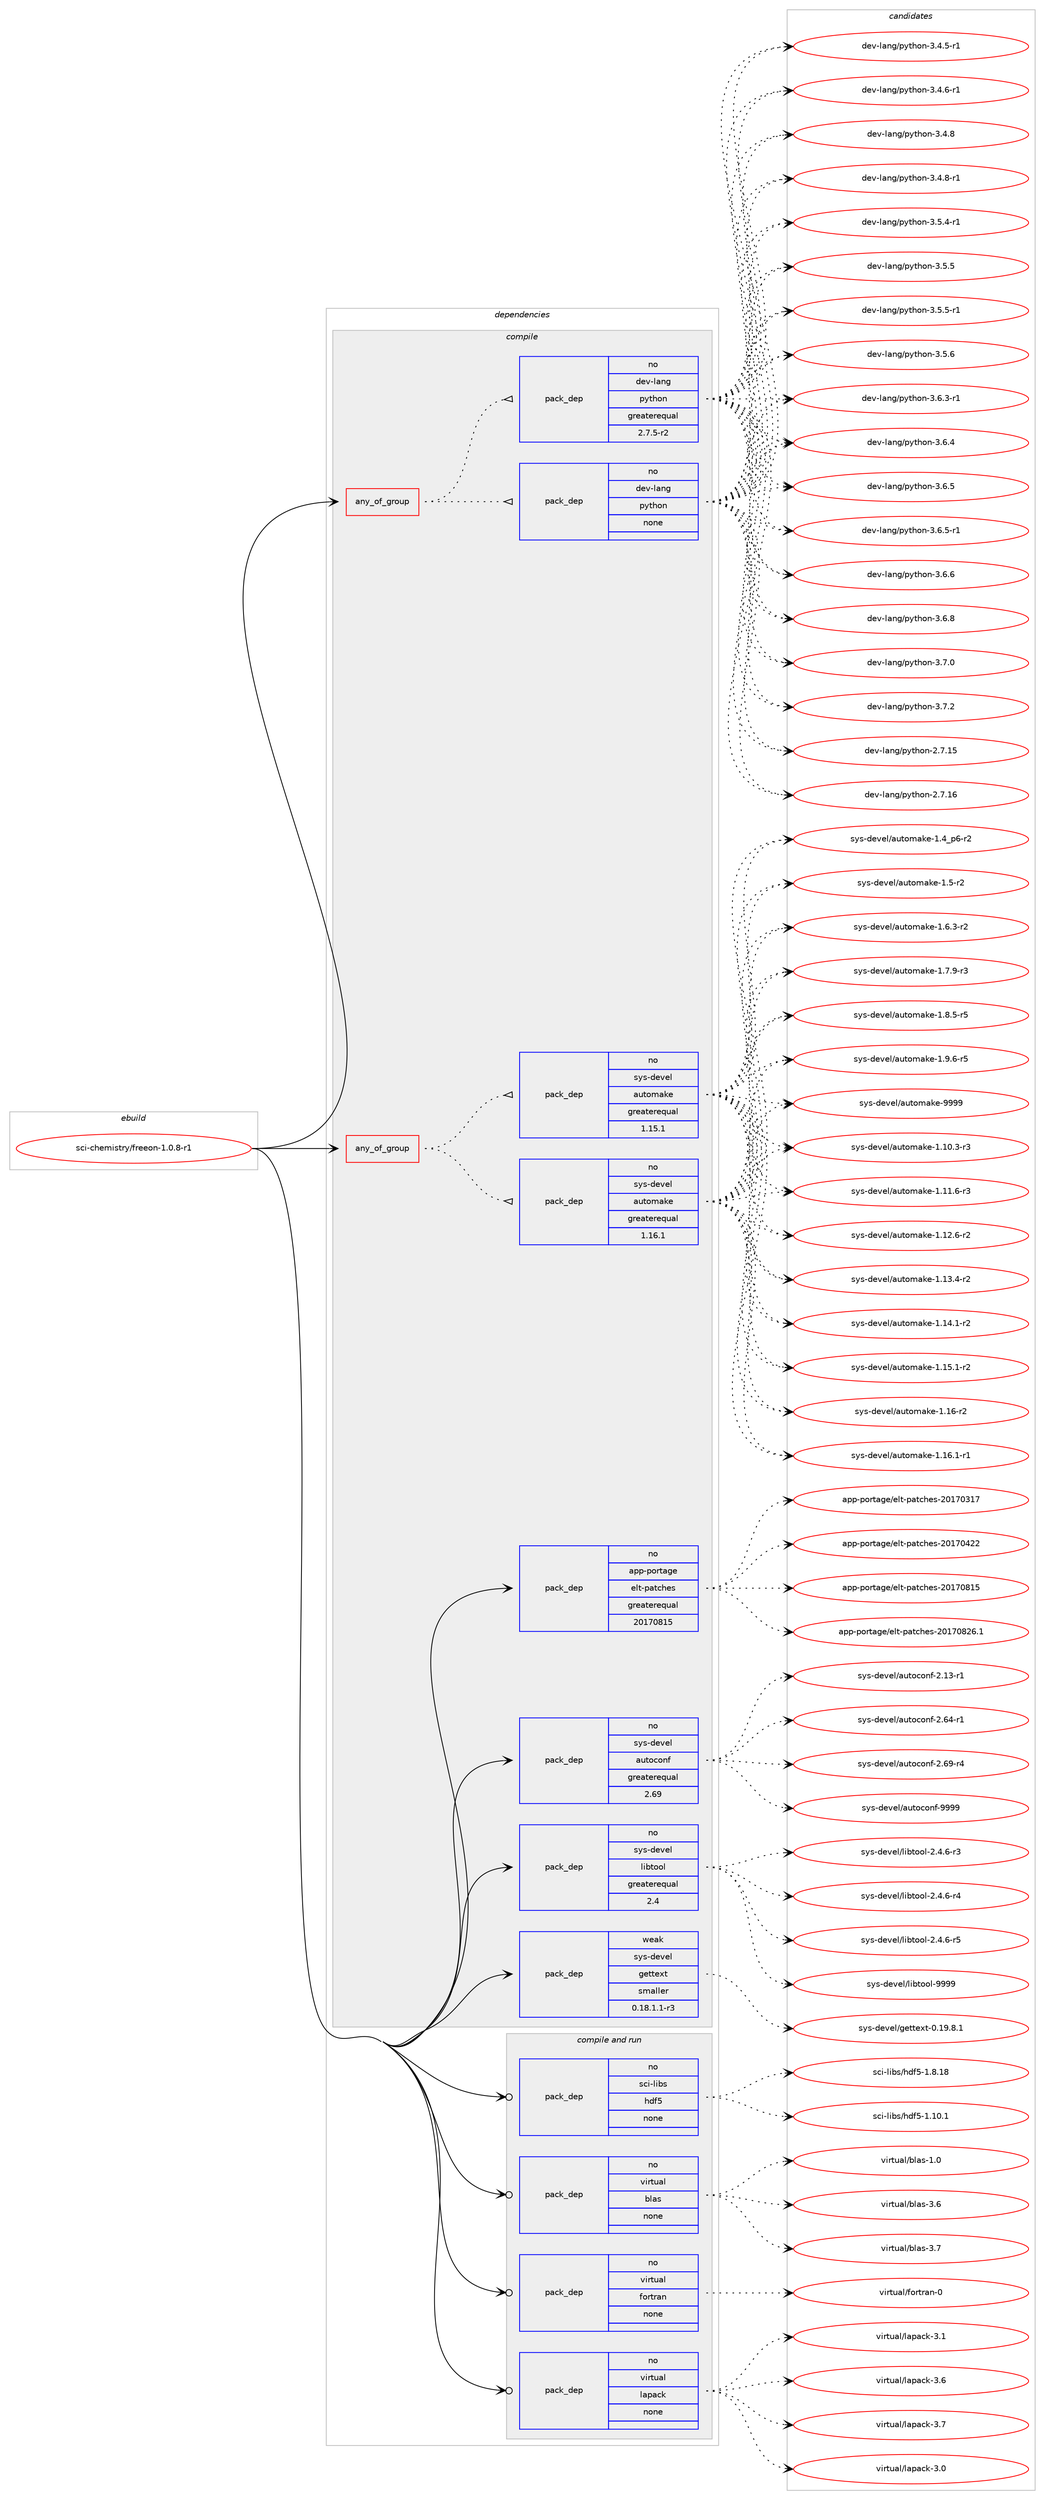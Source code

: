 digraph prolog {

# *************
# Graph options
# *************

newrank=true;
concentrate=true;
compound=true;
graph [rankdir=LR,fontname=Helvetica,fontsize=10,ranksep=1.5];#, ranksep=2.5, nodesep=0.2];
edge  [arrowhead=vee];
node  [fontname=Helvetica,fontsize=10];

# **********
# The ebuild
# **********

subgraph cluster_leftcol {
color=gray;
rank=same;
label=<<i>ebuild</i>>;
id [label="sci-chemistry/freeon-1.0.8-r1", color=red, width=4, href="../sci-chemistry/freeon-1.0.8-r1.svg"];
}

# ****************
# The dependencies
# ****************

subgraph cluster_midcol {
color=gray;
label=<<i>dependencies</i>>;
subgraph cluster_compile {
fillcolor="#eeeeee";
style=filled;
label=<<i>compile</i>>;
subgraph any26792 {
dependency1687741 [label=<<TABLE BORDER="0" CELLBORDER="1" CELLSPACING="0" CELLPADDING="4"><TR><TD CELLPADDING="10">any_of_group</TD></TR></TABLE>>, shape=none, color=red];subgraph pack1207793 {
dependency1687742 [label=<<TABLE BORDER="0" CELLBORDER="1" CELLSPACING="0" CELLPADDING="4" WIDTH="220"><TR><TD ROWSPAN="6" CELLPADDING="30">pack_dep</TD></TR><TR><TD WIDTH="110">no</TD></TR><TR><TD>dev-lang</TD></TR><TR><TD>python</TD></TR><TR><TD>none</TD></TR><TR><TD></TD></TR></TABLE>>, shape=none, color=blue];
}
dependency1687741:e -> dependency1687742:w [weight=20,style="dotted",arrowhead="oinv"];
subgraph pack1207794 {
dependency1687743 [label=<<TABLE BORDER="0" CELLBORDER="1" CELLSPACING="0" CELLPADDING="4" WIDTH="220"><TR><TD ROWSPAN="6" CELLPADDING="30">pack_dep</TD></TR><TR><TD WIDTH="110">no</TD></TR><TR><TD>dev-lang</TD></TR><TR><TD>python</TD></TR><TR><TD>greaterequal</TD></TR><TR><TD>2.7.5-r2</TD></TR></TABLE>>, shape=none, color=blue];
}
dependency1687741:e -> dependency1687743:w [weight=20,style="dotted",arrowhead="oinv"];
}
id:e -> dependency1687741:w [weight=20,style="solid",arrowhead="vee"];
subgraph any26793 {
dependency1687744 [label=<<TABLE BORDER="0" CELLBORDER="1" CELLSPACING="0" CELLPADDING="4"><TR><TD CELLPADDING="10">any_of_group</TD></TR></TABLE>>, shape=none, color=red];subgraph pack1207795 {
dependency1687745 [label=<<TABLE BORDER="0" CELLBORDER="1" CELLSPACING="0" CELLPADDING="4" WIDTH="220"><TR><TD ROWSPAN="6" CELLPADDING="30">pack_dep</TD></TR><TR><TD WIDTH="110">no</TD></TR><TR><TD>sys-devel</TD></TR><TR><TD>automake</TD></TR><TR><TD>greaterequal</TD></TR><TR><TD>1.16.1</TD></TR></TABLE>>, shape=none, color=blue];
}
dependency1687744:e -> dependency1687745:w [weight=20,style="dotted",arrowhead="oinv"];
subgraph pack1207796 {
dependency1687746 [label=<<TABLE BORDER="0" CELLBORDER="1" CELLSPACING="0" CELLPADDING="4" WIDTH="220"><TR><TD ROWSPAN="6" CELLPADDING="30">pack_dep</TD></TR><TR><TD WIDTH="110">no</TD></TR><TR><TD>sys-devel</TD></TR><TR><TD>automake</TD></TR><TR><TD>greaterequal</TD></TR><TR><TD>1.15.1</TD></TR></TABLE>>, shape=none, color=blue];
}
dependency1687744:e -> dependency1687746:w [weight=20,style="dotted",arrowhead="oinv"];
}
id:e -> dependency1687744:w [weight=20,style="solid",arrowhead="vee"];
subgraph pack1207797 {
dependency1687747 [label=<<TABLE BORDER="0" CELLBORDER="1" CELLSPACING="0" CELLPADDING="4" WIDTH="220"><TR><TD ROWSPAN="6" CELLPADDING="30">pack_dep</TD></TR><TR><TD WIDTH="110">no</TD></TR><TR><TD>app-portage</TD></TR><TR><TD>elt-patches</TD></TR><TR><TD>greaterequal</TD></TR><TR><TD>20170815</TD></TR></TABLE>>, shape=none, color=blue];
}
id:e -> dependency1687747:w [weight=20,style="solid",arrowhead="vee"];
subgraph pack1207798 {
dependency1687748 [label=<<TABLE BORDER="0" CELLBORDER="1" CELLSPACING="0" CELLPADDING="4" WIDTH="220"><TR><TD ROWSPAN="6" CELLPADDING="30">pack_dep</TD></TR><TR><TD WIDTH="110">no</TD></TR><TR><TD>sys-devel</TD></TR><TR><TD>autoconf</TD></TR><TR><TD>greaterequal</TD></TR><TR><TD>2.69</TD></TR></TABLE>>, shape=none, color=blue];
}
id:e -> dependency1687748:w [weight=20,style="solid",arrowhead="vee"];
subgraph pack1207799 {
dependency1687749 [label=<<TABLE BORDER="0" CELLBORDER="1" CELLSPACING="0" CELLPADDING="4" WIDTH="220"><TR><TD ROWSPAN="6" CELLPADDING="30">pack_dep</TD></TR><TR><TD WIDTH="110">no</TD></TR><TR><TD>sys-devel</TD></TR><TR><TD>libtool</TD></TR><TR><TD>greaterequal</TD></TR><TR><TD>2.4</TD></TR></TABLE>>, shape=none, color=blue];
}
id:e -> dependency1687749:w [weight=20,style="solid",arrowhead="vee"];
subgraph pack1207800 {
dependency1687750 [label=<<TABLE BORDER="0" CELLBORDER="1" CELLSPACING="0" CELLPADDING="4" WIDTH="220"><TR><TD ROWSPAN="6" CELLPADDING="30">pack_dep</TD></TR><TR><TD WIDTH="110">weak</TD></TR><TR><TD>sys-devel</TD></TR><TR><TD>gettext</TD></TR><TR><TD>smaller</TD></TR><TR><TD>0.18.1.1-r3</TD></TR></TABLE>>, shape=none, color=blue];
}
id:e -> dependency1687750:w [weight=20,style="solid",arrowhead="vee"];
}
subgraph cluster_compileandrun {
fillcolor="#eeeeee";
style=filled;
label=<<i>compile and run</i>>;
subgraph pack1207801 {
dependency1687751 [label=<<TABLE BORDER="0" CELLBORDER="1" CELLSPACING="0" CELLPADDING="4" WIDTH="220"><TR><TD ROWSPAN="6" CELLPADDING="30">pack_dep</TD></TR><TR><TD WIDTH="110">no</TD></TR><TR><TD>sci-libs</TD></TR><TR><TD>hdf5</TD></TR><TR><TD>none</TD></TR><TR><TD></TD></TR></TABLE>>, shape=none, color=blue];
}
id:e -> dependency1687751:w [weight=20,style="solid",arrowhead="odotvee"];
subgraph pack1207802 {
dependency1687752 [label=<<TABLE BORDER="0" CELLBORDER="1" CELLSPACING="0" CELLPADDING="4" WIDTH="220"><TR><TD ROWSPAN="6" CELLPADDING="30">pack_dep</TD></TR><TR><TD WIDTH="110">no</TD></TR><TR><TD>virtual</TD></TR><TR><TD>blas</TD></TR><TR><TD>none</TD></TR><TR><TD></TD></TR></TABLE>>, shape=none, color=blue];
}
id:e -> dependency1687752:w [weight=20,style="solid",arrowhead="odotvee"];
subgraph pack1207803 {
dependency1687753 [label=<<TABLE BORDER="0" CELLBORDER="1" CELLSPACING="0" CELLPADDING="4" WIDTH="220"><TR><TD ROWSPAN="6" CELLPADDING="30">pack_dep</TD></TR><TR><TD WIDTH="110">no</TD></TR><TR><TD>virtual</TD></TR><TR><TD>fortran</TD></TR><TR><TD>none</TD></TR><TR><TD></TD></TR></TABLE>>, shape=none, color=blue];
}
id:e -> dependency1687753:w [weight=20,style="solid",arrowhead="odotvee"];
subgraph pack1207804 {
dependency1687754 [label=<<TABLE BORDER="0" CELLBORDER="1" CELLSPACING="0" CELLPADDING="4" WIDTH="220"><TR><TD ROWSPAN="6" CELLPADDING="30">pack_dep</TD></TR><TR><TD WIDTH="110">no</TD></TR><TR><TD>virtual</TD></TR><TR><TD>lapack</TD></TR><TR><TD>none</TD></TR><TR><TD></TD></TR></TABLE>>, shape=none, color=blue];
}
id:e -> dependency1687754:w [weight=20,style="solid",arrowhead="odotvee"];
}
subgraph cluster_run {
fillcolor="#eeeeee";
style=filled;
label=<<i>run</i>>;
}
}

# **************
# The candidates
# **************

subgraph cluster_choices {
rank=same;
color=gray;
label=<<i>candidates</i>>;

subgraph choice1207793 {
color=black;
nodesep=1;
choice10010111845108971101034711212111610411111045504655464953 [label="dev-lang/python-2.7.15", color=red, width=4,href="../dev-lang/python-2.7.15.svg"];
choice10010111845108971101034711212111610411111045504655464954 [label="dev-lang/python-2.7.16", color=red, width=4,href="../dev-lang/python-2.7.16.svg"];
choice1001011184510897110103471121211161041111104551465246534511449 [label="dev-lang/python-3.4.5-r1", color=red, width=4,href="../dev-lang/python-3.4.5-r1.svg"];
choice1001011184510897110103471121211161041111104551465246544511449 [label="dev-lang/python-3.4.6-r1", color=red, width=4,href="../dev-lang/python-3.4.6-r1.svg"];
choice100101118451089711010347112121116104111110455146524656 [label="dev-lang/python-3.4.8", color=red, width=4,href="../dev-lang/python-3.4.8.svg"];
choice1001011184510897110103471121211161041111104551465246564511449 [label="dev-lang/python-3.4.8-r1", color=red, width=4,href="../dev-lang/python-3.4.8-r1.svg"];
choice1001011184510897110103471121211161041111104551465346524511449 [label="dev-lang/python-3.5.4-r1", color=red, width=4,href="../dev-lang/python-3.5.4-r1.svg"];
choice100101118451089711010347112121116104111110455146534653 [label="dev-lang/python-3.5.5", color=red, width=4,href="../dev-lang/python-3.5.5.svg"];
choice1001011184510897110103471121211161041111104551465346534511449 [label="dev-lang/python-3.5.5-r1", color=red, width=4,href="../dev-lang/python-3.5.5-r1.svg"];
choice100101118451089711010347112121116104111110455146534654 [label="dev-lang/python-3.5.6", color=red, width=4,href="../dev-lang/python-3.5.6.svg"];
choice1001011184510897110103471121211161041111104551465446514511449 [label="dev-lang/python-3.6.3-r1", color=red, width=4,href="../dev-lang/python-3.6.3-r1.svg"];
choice100101118451089711010347112121116104111110455146544652 [label="dev-lang/python-3.6.4", color=red, width=4,href="../dev-lang/python-3.6.4.svg"];
choice100101118451089711010347112121116104111110455146544653 [label="dev-lang/python-3.6.5", color=red, width=4,href="../dev-lang/python-3.6.5.svg"];
choice1001011184510897110103471121211161041111104551465446534511449 [label="dev-lang/python-3.6.5-r1", color=red, width=4,href="../dev-lang/python-3.6.5-r1.svg"];
choice100101118451089711010347112121116104111110455146544654 [label="dev-lang/python-3.6.6", color=red, width=4,href="../dev-lang/python-3.6.6.svg"];
choice100101118451089711010347112121116104111110455146544656 [label="dev-lang/python-3.6.8", color=red, width=4,href="../dev-lang/python-3.6.8.svg"];
choice100101118451089711010347112121116104111110455146554648 [label="dev-lang/python-3.7.0", color=red, width=4,href="../dev-lang/python-3.7.0.svg"];
choice100101118451089711010347112121116104111110455146554650 [label="dev-lang/python-3.7.2", color=red, width=4,href="../dev-lang/python-3.7.2.svg"];
dependency1687742:e -> choice10010111845108971101034711212111610411111045504655464953:w [style=dotted,weight="100"];
dependency1687742:e -> choice10010111845108971101034711212111610411111045504655464954:w [style=dotted,weight="100"];
dependency1687742:e -> choice1001011184510897110103471121211161041111104551465246534511449:w [style=dotted,weight="100"];
dependency1687742:e -> choice1001011184510897110103471121211161041111104551465246544511449:w [style=dotted,weight="100"];
dependency1687742:e -> choice100101118451089711010347112121116104111110455146524656:w [style=dotted,weight="100"];
dependency1687742:e -> choice1001011184510897110103471121211161041111104551465246564511449:w [style=dotted,weight="100"];
dependency1687742:e -> choice1001011184510897110103471121211161041111104551465346524511449:w [style=dotted,weight="100"];
dependency1687742:e -> choice100101118451089711010347112121116104111110455146534653:w [style=dotted,weight="100"];
dependency1687742:e -> choice1001011184510897110103471121211161041111104551465346534511449:w [style=dotted,weight="100"];
dependency1687742:e -> choice100101118451089711010347112121116104111110455146534654:w [style=dotted,weight="100"];
dependency1687742:e -> choice1001011184510897110103471121211161041111104551465446514511449:w [style=dotted,weight="100"];
dependency1687742:e -> choice100101118451089711010347112121116104111110455146544652:w [style=dotted,weight="100"];
dependency1687742:e -> choice100101118451089711010347112121116104111110455146544653:w [style=dotted,weight="100"];
dependency1687742:e -> choice1001011184510897110103471121211161041111104551465446534511449:w [style=dotted,weight="100"];
dependency1687742:e -> choice100101118451089711010347112121116104111110455146544654:w [style=dotted,weight="100"];
dependency1687742:e -> choice100101118451089711010347112121116104111110455146544656:w [style=dotted,weight="100"];
dependency1687742:e -> choice100101118451089711010347112121116104111110455146554648:w [style=dotted,weight="100"];
dependency1687742:e -> choice100101118451089711010347112121116104111110455146554650:w [style=dotted,weight="100"];
}
subgraph choice1207794 {
color=black;
nodesep=1;
choice10010111845108971101034711212111610411111045504655464953 [label="dev-lang/python-2.7.15", color=red, width=4,href="../dev-lang/python-2.7.15.svg"];
choice10010111845108971101034711212111610411111045504655464954 [label="dev-lang/python-2.7.16", color=red, width=4,href="../dev-lang/python-2.7.16.svg"];
choice1001011184510897110103471121211161041111104551465246534511449 [label="dev-lang/python-3.4.5-r1", color=red, width=4,href="../dev-lang/python-3.4.5-r1.svg"];
choice1001011184510897110103471121211161041111104551465246544511449 [label="dev-lang/python-3.4.6-r1", color=red, width=4,href="../dev-lang/python-3.4.6-r1.svg"];
choice100101118451089711010347112121116104111110455146524656 [label="dev-lang/python-3.4.8", color=red, width=4,href="../dev-lang/python-3.4.8.svg"];
choice1001011184510897110103471121211161041111104551465246564511449 [label="dev-lang/python-3.4.8-r1", color=red, width=4,href="../dev-lang/python-3.4.8-r1.svg"];
choice1001011184510897110103471121211161041111104551465346524511449 [label="dev-lang/python-3.5.4-r1", color=red, width=4,href="../dev-lang/python-3.5.4-r1.svg"];
choice100101118451089711010347112121116104111110455146534653 [label="dev-lang/python-3.5.5", color=red, width=4,href="../dev-lang/python-3.5.5.svg"];
choice1001011184510897110103471121211161041111104551465346534511449 [label="dev-lang/python-3.5.5-r1", color=red, width=4,href="../dev-lang/python-3.5.5-r1.svg"];
choice100101118451089711010347112121116104111110455146534654 [label="dev-lang/python-3.5.6", color=red, width=4,href="../dev-lang/python-3.5.6.svg"];
choice1001011184510897110103471121211161041111104551465446514511449 [label="dev-lang/python-3.6.3-r1", color=red, width=4,href="../dev-lang/python-3.6.3-r1.svg"];
choice100101118451089711010347112121116104111110455146544652 [label="dev-lang/python-3.6.4", color=red, width=4,href="../dev-lang/python-3.6.4.svg"];
choice100101118451089711010347112121116104111110455146544653 [label="dev-lang/python-3.6.5", color=red, width=4,href="../dev-lang/python-3.6.5.svg"];
choice1001011184510897110103471121211161041111104551465446534511449 [label="dev-lang/python-3.6.5-r1", color=red, width=4,href="../dev-lang/python-3.6.5-r1.svg"];
choice100101118451089711010347112121116104111110455146544654 [label="dev-lang/python-3.6.6", color=red, width=4,href="../dev-lang/python-3.6.6.svg"];
choice100101118451089711010347112121116104111110455146544656 [label="dev-lang/python-3.6.8", color=red, width=4,href="../dev-lang/python-3.6.8.svg"];
choice100101118451089711010347112121116104111110455146554648 [label="dev-lang/python-3.7.0", color=red, width=4,href="../dev-lang/python-3.7.0.svg"];
choice100101118451089711010347112121116104111110455146554650 [label="dev-lang/python-3.7.2", color=red, width=4,href="../dev-lang/python-3.7.2.svg"];
dependency1687743:e -> choice10010111845108971101034711212111610411111045504655464953:w [style=dotted,weight="100"];
dependency1687743:e -> choice10010111845108971101034711212111610411111045504655464954:w [style=dotted,weight="100"];
dependency1687743:e -> choice1001011184510897110103471121211161041111104551465246534511449:w [style=dotted,weight="100"];
dependency1687743:e -> choice1001011184510897110103471121211161041111104551465246544511449:w [style=dotted,weight="100"];
dependency1687743:e -> choice100101118451089711010347112121116104111110455146524656:w [style=dotted,weight="100"];
dependency1687743:e -> choice1001011184510897110103471121211161041111104551465246564511449:w [style=dotted,weight="100"];
dependency1687743:e -> choice1001011184510897110103471121211161041111104551465346524511449:w [style=dotted,weight="100"];
dependency1687743:e -> choice100101118451089711010347112121116104111110455146534653:w [style=dotted,weight="100"];
dependency1687743:e -> choice1001011184510897110103471121211161041111104551465346534511449:w [style=dotted,weight="100"];
dependency1687743:e -> choice100101118451089711010347112121116104111110455146534654:w [style=dotted,weight="100"];
dependency1687743:e -> choice1001011184510897110103471121211161041111104551465446514511449:w [style=dotted,weight="100"];
dependency1687743:e -> choice100101118451089711010347112121116104111110455146544652:w [style=dotted,weight="100"];
dependency1687743:e -> choice100101118451089711010347112121116104111110455146544653:w [style=dotted,weight="100"];
dependency1687743:e -> choice1001011184510897110103471121211161041111104551465446534511449:w [style=dotted,weight="100"];
dependency1687743:e -> choice100101118451089711010347112121116104111110455146544654:w [style=dotted,weight="100"];
dependency1687743:e -> choice100101118451089711010347112121116104111110455146544656:w [style=dotted,weight="100"];
dependency1687743:e -> choice100101118451089711010347112121116104111110455146554648:w [style=dotted,weight="100"];
dependency1687743:e -> choice100101118451089711010347112121116104111110455146554650:w [style=dotted,weight="100"];
}
subgraph choice1207795 {
color=black;
nodesep=1;
choice11512111545100101118101108479711711611110997107101454946494846514511451 [label="sys-devel/automake-1.10.3-r3", color=red, width=4,href="../sys-devel/automake-1.10.3-r3.svg"];
choice11512111545100101118101108479711711611110997107101454946494946544511451 [label="sys-devel/automake-1.11.6-r3", color=red, width=4,href="../sys-devel/automake-1.11.6-r3.svg"];
choice11512111545100101118101108479711711611110997107101454946495046544511450 [label="sys-devel/automake-1.12.6-r2", color=red, width=4,href="../sys-devel/automake-1.12.6-r2.svg"];
choice11512111545100101118101108479711711611110997107101454946495146524511450 [label="sys-devel/automake-1.13.4-r2", color=red, width=4,href="../sys-devel/automake-1.13.4-r2.svg"];
choice11512111545100101118101108479711711611110997107101454946495246494511450 [label="sys-devel/automake-1.14.1-r2", color=red, width=4,href="../sys-devel/automake-1.14.1-r2.svg"];
choice11512111545100101118101108479711711611110997107101454946495346494511450 [label="sys-devel/automake-1.15.1-r2", color=red, width=4,href="../sys-devel/automake-1.15.1-r2.svg"];
choice1151211154510010111810110847971171161111099710710145494649544511450 [label="sys-devel/automake-1.16-r2", color=red, width=4,href="../sys-devel/automake-1.16-r2.svg"];
choice11512111545100101118101108479711711611110997107101454946495446494511449 [label="sys-devel/automake-1.16.1-r1", color=red, width=4,href="../sys-devel/automake-1.16.1-r1.svg"];
choice115121115451001011181011084797117116111109971071014549465295112544511450 [label="sys-devel/automake-1.4_p6-r2", color=red, width=4,href="../sys-devel/automake-1.4_p6-r2.svg"];
choice11512111545100101118101108479711711611110997107101454946534511450 [label="sys-devel/automake-1.5-r2", color=red, width=4,href="../sys-devel/automake-1.5-r2.svg"];
choice115121115451001011181011084797117116111109971071014549465446514511450 [label="sys-devel/automake-1.6.3-r2", color=red, width=4,href="../sys-devel/automake-1.6.3-r2.svg"];
choice115121115451001011181011084797117116111109971071014549465546574511451 [label="sys-devel/automake-1.7.9-r3", color=red, width=4,href="../sys-devel/automake-1.7.9-r3.svg"];
choice115121115451001011181011084797117116111109971071014549465646534511453 [label="sys-devel/automake-1.8.5-r5", color=red, width=4,href="../sys-devel/automake-1.8.5-r5.svg"];
choice115121115451001011181011084797117116111109971071014549465746544511453 [label="sys-devel/automake-1.9.6-r5", color=red, width=4,href="../sys-devel/automake-1.9.6-r5.svg"];
choice115121115451001011181011084797117116111109971071014557575757 [label="sys-devel/automake-9999", color=red, width=4,href="../sys-devel/automake-9999.svg"];
dependency1687745:e -> choice11512111545100101118101108479711711611110997107101454946494846514511451:w [style=dotted,weight="100"];
dependency1687745:e -> choice11512111545100101118101108479711711611110997107101454946494946544511451:w [style=dotted,weight="100"];
dependency1687745:e -> choice11512111545100101118101108479711711611110997107101454946495046544511450:w [style=dotted,weight="100"];
dependency1687745:e -> choice11512111545100101118101108479711711611110997107101454946495146524511450:w [style=dotted,weight="100"];
dependency1687745:e -> choice11512111545100101118101108479711711611110997107101454946495246494511450:w [style=dotted,weight="100"];
dependency1687745:e -> choice11512111545100101118101108479711711611110997107101454946495346494511450:w [style=dotted,weight="100"];
dependency1687745:e -> choice1151211154510010111810110847971171161111099710710145494649544511450:w [style=dotted,weight="100"];
dependency1687745:e -> choice11512111545100101118101108479711711611110997107101454946495446494511449:w [style=dotted,weight="100"];
dependency1687745:e -> choice115121115451001011181011084797117116111109971071014549465295112544511450:w [style=dotted,weight="100"];
dependency1687745:e -> choice11512111545100101118101108479711711611110997107101454946534511450:w [style=dotted,weight="100"];
dependency1687745:e -> choice115121115451001011181011084797117116111109971071014549465446514511450:w [style=dotted,weight="100"];
dependency1687745:e -> choice115121115451001011181011084797117116111109971071014549465546574511451:w [style=dotted,weight="100"];
dependency1687745:e -> choice115121115451001011181011084797117116111109971071014549465646534511453:w [style=dotted,weight="100"];
dependency1687745:e -> choice115121115451001011181011084797117116111109971071014549465746544511453:w [style=dotted,weight="100"];
dependency1687745:e -> choice115121115451001011181011084797117116111109971071014557575757:w [style=dotted,weight="100"];
}
subgraph choice1207796 {
color=black;
nodesep=1;
choice11512111545100101118101108479711711611110997107101454946494846514511451 [label="sys-devel/automake-1.10.3-r3", color=red, width=4,href="../sys-devel/automake-1.10.3-r3.svg"];
choice11512111545100101118101108479711711611110997107101454946494946544511451 [label="sys-devel/automake-1.11.6-r3", color=red, width=4,href="../sys-devel/automake-1.11.6-r3.svg"];
choice11512111545100101118101108479711711611110997107101454946495046544511450 [label="sys-devel/automake-1.12.6-r2", color=red, width=4,href="../sys-devel/automake-1.12.6-r2.svg"];
choice11512111545100101118101108479711711611110997107101454946495146524511450 [label="sys-devel/automake-1.13.4-r2", color=red, width=4,href="../sys-devel/automake-1.13.4-r2.svg"];
choice11512111545100101118101108479711711611110997107101454946495246494511450 [label="sys-devel/automake-1.14.1-r2", color=red, width=4,href="../sys-devel/automake-1.14.1-r2.svg"];
choice11512111545100101118101108479711711611110997107101454946495346494511450 [label="sys-devel/automake-1.15.1-r2", color=red, width=4,href="../sys-devel/automake-1.15.1-r2.svg"];
choice1151211154510010111810110847971171161111099710710145494649544511450 [label="sys-devel/automake-1.16-r2", color=red, width=4,href="../sys-devel/automake-1.16-r2.svg"];
choice11512111545100101118101108479711711611110997107101454946495446494511449 [label="sys-devel/automake-1.16.1-r1", color=red, width=4,href="../sys-devel/automake-1.16.1-r1.svg"];
choice115121115451001011181011084797117116111109971071014549465295112544511450 [label="sys-devel/automake-1.4_p6-r2", color=red, width=4,href="../sys-devel/automake-1.4_p6-r2.svg"];
choice11512111545100101118101108479711711611110997107101454946534511450 [label="sys-devel/automake-1.5-r2", color=red, width=4,href="../sys-devel/automake-1.5-r2.svg"];
choice115121115451001011181011084797117116111109971071014549465446514511450 [label="sys-devel/automake-1.6.3-r2", color=red, width=4,href="../sys-devel/automake-1.6.3-r2.svg"];
choice115121115451001011181011084797117116111109971071014549465546574511451 [label="sys-devel/automake-1.7.9-r3", color=red, width=4,href="../sys-devel/automake-1.7.9-r3.svg"];
choice115121115451001011181011084797117116111109971071014549465646534511453 [label="sys-devel/automake-1.8.5-r5", color=red, width=4,href="../sys-devel/automake-1.8.5-r5.svg"];
choice115121115451001011181011084797117116111109971071014549465746544511453 [label="sys-devel/automake-1.9.6-r5", color=red, width=4,href="../sys-devel/automake-1.9.6-r5.svg"];
choice115121115451001011181011084797117116111109971071014557575757 [label="sys-devel/automake-9999", color=red, width=4,href="../sys-devel/automake-9999.svg"];
dependency1687746:e -> choice11512111545100101118101108479711711611110997107101454946494846514511451:w [style=dotted,weight="100"];
dependency1687746:e -> choice11512111545100101118101108479711711611110997107101454946494946544511451:w [style=dotted,weight="100"];
dependency1687746:e -> choice11512111545100101118101108479711711611110997107101454946495046544511450:w [style=dotted,weight="100"];
dependency1687746:e -> choice11512111545100101118101108479711711611110997107101454946495146524511450:w [style=dotted,weight="100"];
dependency1687746:e -> choice11512111545100101118101108479711711611110997107101454946495246494511450:w [style=dotted,weight="100"];
dependency1687746:e -> choice11512111545100101118101108479711711611110997107101454946495346494511450:w [style=dotted,weight="100"];
dependency1687746:e -> choice1151211154510010111810110847971171161111099710710145494649544511450:w [style=dotted,weight="100"];
dependency1687746:e -> choice11512111545100101118101108479711711611110997107101454946495446494511449:w [style=dotted,weight="100"];
dependency1687746:e -> choice115121115451001011181011084797117116111109971071014549465295112544511450:w [style=dotted,weight="100"];
dependency1687746:e -> choice11512111545100101118101108479711711611110997107101454946534511450:w [style=dotted,weight="100"];
dependency1687746:e -> choice115121115451001011181011084797117116111109971071014549465446514511450:w [style=dotted,weight="100"];
dependency1687746:e -> choice115121115451001011181011084797117116111109971071014549465546574511451:w [style=dotted,weight="100"];
dependency1687746:e -> choice115121115451001011181011084797117116111109971071014549465646534511453:w [style=dotted,weight="100"];
dependency1687746:e -> choice115121115451001011181011084797117116111109971071014549465746544511453:w [style=dotted,weight="100"];
dependency1687746:e -> choice115121115451001011181011084797117116111109971071014557575757:w [style=dotted,weight="100"];
}
subgraph choice1207797 {
color=black;
nodesep=1;
choice97112112451121111141169710310147101108116451129711699104101115455048495548514955 [label="app-portage/elt-patches-20170317", color=red, width=4,href="../app-portage/elt-patches-20170317.svg"];
choice97112112451121111141169710310147101108116451129711699104101115455048495548525050 [label="app-portage/elt-patches-20170422", color=red, width=4,href="../app-portage/elt-patches-20170422.svg"];
choice97112112451121111141169710310147101108116451129711699104101115455048495548564953 [label="app-portage/elt-patches-20170815", color=red, width=4,href="../app-portage/elt-patches-20170815.svg"];
choice971121124511211111411697103101471011081164511297116991041011154550484955485650544649 [label="app-portage/elt-patches-20170826.1", color=red, width=4,href="../app-portage/elt-patches-20170826.1.svg"];
dependency1687747:e -> choice97112112451121111141169710310147101108116451129711699104101115455048495548514955:w [style=dotted,weight="100"];
dependency1687747:e -> choice97112112451121111141169710310147101108116451129711699104101115455048495548525050:w [style=dotted,weight="100"];
dependency1687747:e -> choice97112112451121111141169710310147101108116451129711699104101115455048495548564953:w [style=dotted,weight="100"];
dependency1687747:e -> choice971121124511211111411697103101471011081164511297116991041011154550484955485650544649:w [style=dotted,weight="100"];
}
subgraph choice1207798 {
color=black;
nodesep=1;
choice1151211154510010111810110847971171161119911111010245504649514511449 [label="sys-devel/autoconf-2.13-r1", color=red, width=4,href="../sys-devel/autoconf-2.13-r1.svg"];
choice1151211154510010111810110847971171161119911111010245504654524511449 [label="sys-devel/autoconf-2.64-r1", color=red, width=4,href="../sys-devel/autoconf-2.64-r1.svg"];
choice1151211154510010111810110847971171161119911111010245504654574511452 [label="sys-devel/autoconf-2.69-r4", color=red, width=4,href="../sys-devel/autoconf-2.69-r4.svg"];
choice115121115451001011181011084797117116111991111101024557575757 [label="sys-devel/autoconf-9999", color=red, width=4,href="../sys-devel/autoconf-9999.svg"];
dependency1687748:e -> choice1151211154510010111810110847971171161119911111010245504649514511449:w [style=dotted,weight="100"];
dependency1687748:e -> choice1151211154510010111810110847971171161119911111010245504654524511449:w [style=dotted,weight="100"];
dependency1687748:e -> choice1151211154510010111810110847971171161119911111010245504654574511452:w [style=dotted,weight="100"];
dependency1687748:e -> choice115121115451001011181011084797117116111991111101024557575757:w [style=dotted,weight="100"];
}
subgraph choice1207799 {
color=black;
nodesep=1;
choice1151211154510010111810110847108105981161111111084550465246544511451 [label="sys-devel/libtool-2.4.6-r3", color=red, width=4,href="../sys-devel/libtool-2.4.6-r3.svg"];
choice1151211154510010111810110847108105981161111111084550465246544511452 [label="sys-devel/libtool-2.4.6-r4", color=red, width=4,href="../sys-devel/libtool-2.4.6-r4.svg"];
choice1151211154510010111810110847108105981161111111084550465246544511453 [label="sys-devel/libtool-2.4.6-r5", color=red, width=4,href="../sys-devel/libtool-2.4.6-r5.svg"];
choice1151211154510010111810110847108105981161111111084557575757 [label="sys-devel/libtool-9999", color=red, width=4,href="../sys-devel/libtool-9999.svg"];
dependency1687749:e -> choice1151211154510010111810110847108105981161111111084550465246544511451:w [style=dotted,weight="100"];
dependency1687749:e -> choice1151211154510010111810110847108105981161111111084550465246544511452:w [style=dotted,weight="100"];
dependency1687749:e -> choice1151211154510010111810110847108105981161111111084550465246544511453:w [style=dotted,weight="100"];
dependency1687749:e -> choice1151211154510010111810110847108105981161111111084557575757:w [style=dotted,weight="100"];
}
subgraph choice1207800 {
color=black;
nodesep=1;
choice1151211154510010111810110847103101116116101120116454846495746564649 [label="sys-devel/gettext-0.19.8.1", color=red, width=4,href="../sys-devel/gettext-0.19.8.1.svg"];
dependency1687750:e -> choice1151211154510010111810110847103101116116101120116454846495746564649:w [style=dotted,weight="100"];
}
subgraph choice1207801 {
color=black;
nodesep=1;
choice115991054510810598115471041001025345494649484649 [label="sci-libs/hdf5-1.10.1", color=red, width=4,href="../sci-libs/hdf5-1.10.1.svg"];
choice115991054510810598115471041001025345494656464956 [label="sci-libs/hdf5-1.8.18", color=red, width=4,href="../sci-libs/hdf5-1.8.18.svg"];
dependency1687751:e -> choice115991054510810598115471041001025345494649484649:w [style=dotted,weight="100"];
dependency1687751:e -> choice115991054510810598115471041001025345494656464956:w [style=dotted,weight="100"];
}
subgraph choice1207802 {
color=black;
nodesep=1;
choice1181051141161179710847981089711545494648 [label="virtual/blas-1.0", color=red, width=4,href="../virtual/blas-1.0.svg"];
choice1181051141161179710847981089711545514654 [label="virtual/blas-3.6", color=red, width=4,href="../virtual/blas-3.6.svg"];
choice1181051141161179710847981089711545514655 [label="virtual/blas-3.7", color=red, width=4,href="../virtual/blas-3.7.svg"];
dependency1687752:e -> choice1181051141161179710847981089711545494648:w [style=dotted,weight="100"];
dependency1687752:e -> choice1181051141161179710847981089711545514654:w [style=dotted,weight="100"];
dependency1687752:e -> choice1181051141161179710847981089711545514655:w [style=dotted,weight="100"];
}
subgraph choice1207803 {
color=black;
nodesep=1;
choice1181051141161179710847102111114116114971104548 [label="virtual/fortran-0", color=red, width=4,href="../virtual/fortran-0.svg"];
dependency1687753:e -> choice1181051141161179710847102111114116114971104548:w [style=dotted,weight="100"];
}
subgraph choice1207804 {
color=black;
nodesep=1;
choice118105114116117971084710897112979910745514648 [label="virtual/lapack-3.0", color=red, width=4,href="../virtual/lapack-3.0.svg"];
choice118105114116117971084710897112979910745514649 [label="virtual/lapack-3.1", color=red, width=4,href="../virtual/lapack-3.1.svg"];
choice118105114116117971084710897112979910745514654 [label="virtual/lapack-3.6", color=red, width=4,href="../virtual/lapack-3.6.svg"];
choice118105114116117971084710897112979910745514655 [label="virtual/lapack-3.7", color=red, width=4,href="../virtual/lapack-3.7.svg"];
dependency1687754:e -> choice118105114116117971084710897112979910745514648:w [style=dotted,weight="100"];
dependency1687754:e -> choice118105114116117971084710897112979910745514649:w [style=dotted,weight="100"];
dependency1687754:e -> choice118105114116117971084710897112979910745514654:w [style=dotted,weight="100"];
dependency1687754:e -> choice118105114116117971084710897112979910745514655:w [style=dotted,weight="100"];
}
}

}

